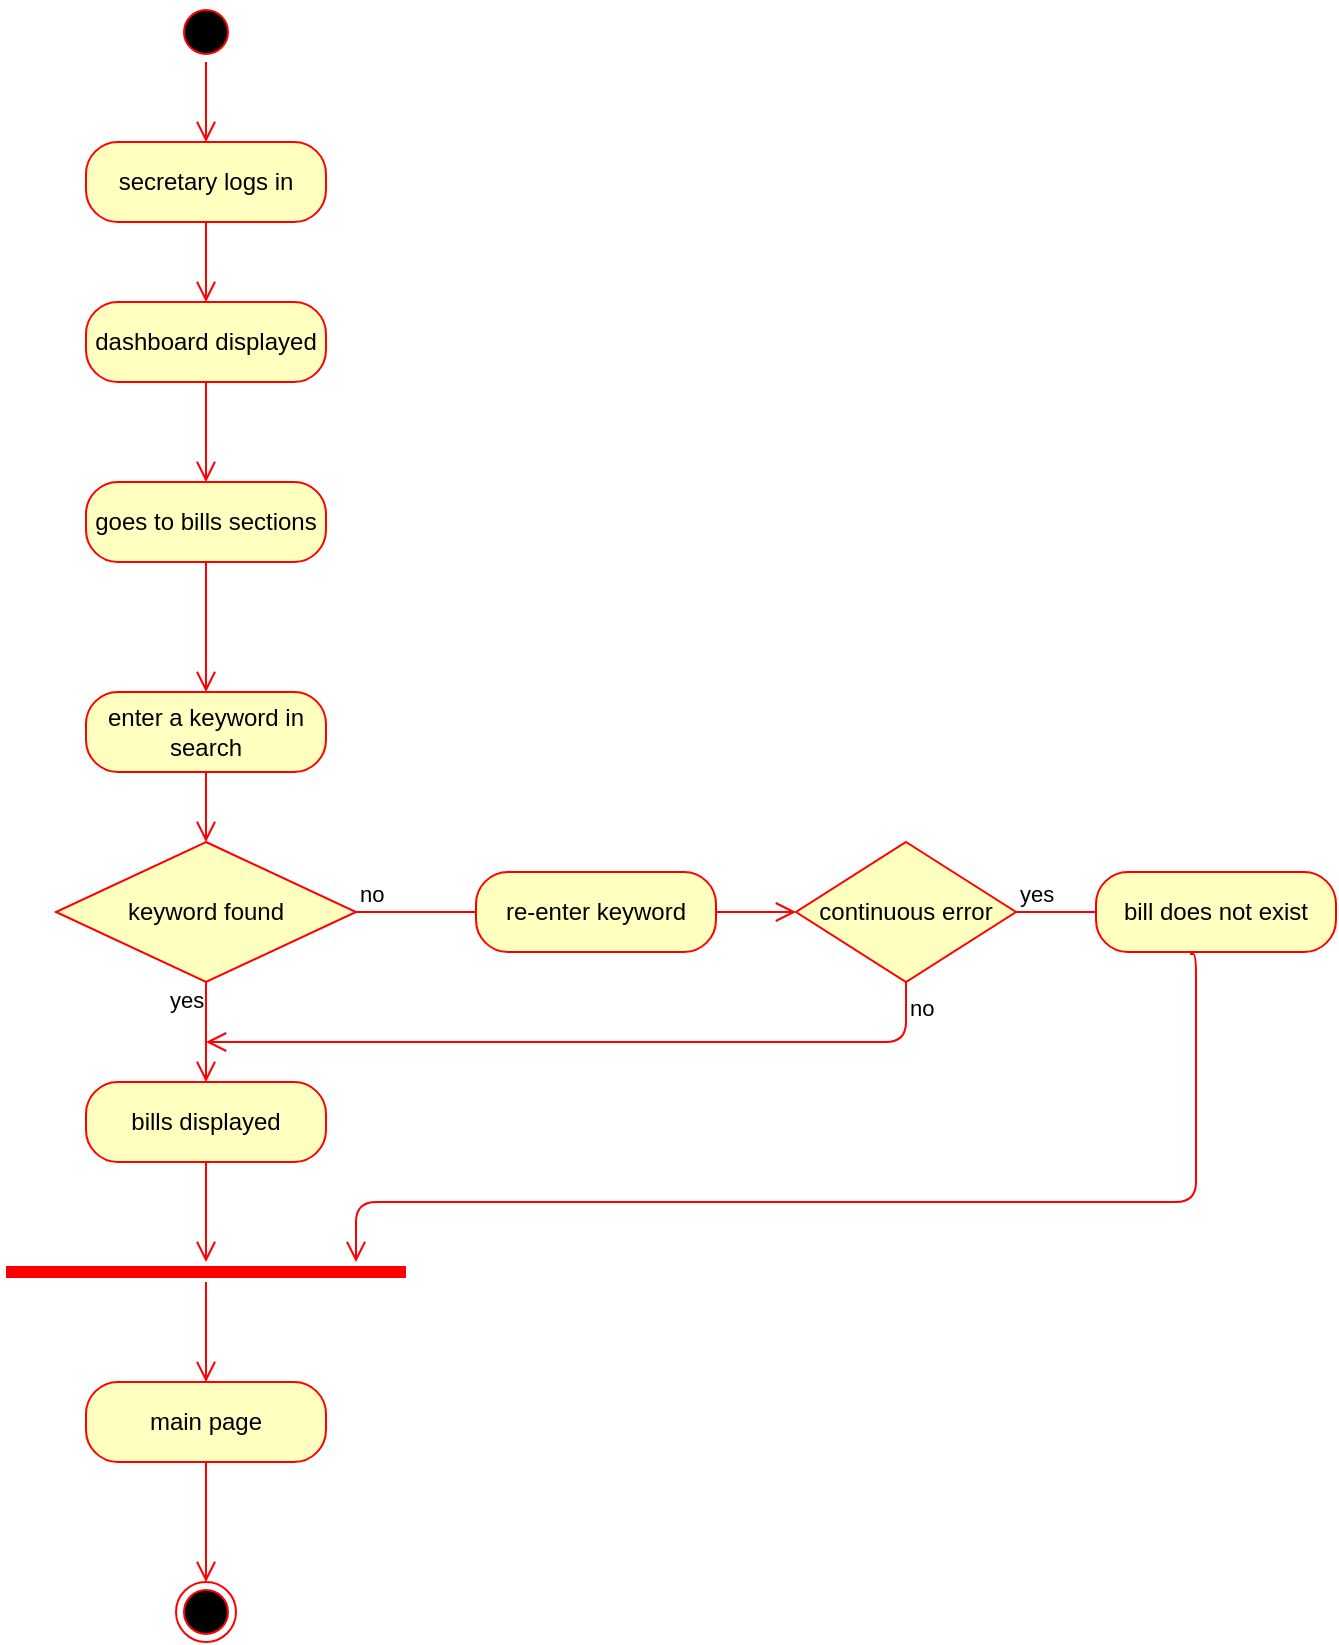 <mxfile version="13.0.8" type="github"><diagram name="Page-1" id="58cdce13-f638-feb5-8d6f-7d28b1aa9fa0"><mxGraphModel dx="946" dy="597" grid="1" gridSize="10" guides="1" tooltips="1" connect="1" arrows="1" fold="1" page="1" pageScale="1" pageWidth="1100" pageHeight="850" background="#ffffff" math="0" shadow="0"><root><mxCell id="0"/><mxCell id="1" parent="0"/><mxCell id="frNDRGZKWPYtBhW63YVn-1" value="" style="ellipse;html=1;shape=startState;fillColor=#000000;strokeColor=#ff0000;" parent="1" vertex="1"><mxGeometry x="240" y="20" width="30" height="30" as="geometry"/></mxCell><mxCell id="frNDRGZKWPYtBhW63YVn-2" value="" style="edgeStyle=orthogonalEdgeStyle;html=1;verticalAlign=bottom;endArrow=open;endSize=8;strokeColor=#ff0000;" parent="1" edge="1"><mxGeometry relative="1" as="geometry"><mxPoint x="255" y="90" as="targetPoint"/><mxPoint x="255" y="50" as="sourcePoint"/><Array as="points"><mxPoint x="255" y="80"/><mxPoint x="255" y="80"/></Array></mxGeometry></mxCell><mxCell id="frNDRGZKWPYtBhW63YVn-5" value="secretary logs in" style="rounded=1;whiteSpace=wrap;html=1;arcSize=40;fontColor=#000000;fillColor=#ffffc0;strokeColor=#ff0000;" parent="1" vertex="1"><mxGeometry x="195" y="90" width="120" height="40" as="geometry"/></mxCell><mxCell id="frNDRGZKWPYtBhW63YVn-6" value="" style="edgeStyle=orthogonalEdgeStyle;html=1;verticalAlign=bottom;endArrow=open;endSize=8;strokeColor=#ff0000;entryX=0.5;entryY=0;entryDx=0;entryDy=0;" parent="1" source="frNDRGZKWPYtBhW63YVn-5" target="frNDRGZKWPYtBhW63YVn-20" edge="1"><mxGeometry relative="1" as="geometry"><mxPoint x="255" y="160" as="targetPoint"/></mxGeometry></mxCell><mxCell id="frNDRGZKWPYtBhW63YVn-7" value="goes to bills sections" style="rounded=1;whiteSpace=wrap;html=1;arcSize=40;fontColor=#000000;fillColor=#ffffc0;strokeColor=#ff0000;" parent="1" vertex="1"><mxGeometry x="195" y="260" width="120" height="40" as="geometry"/></mxCell><mxCell id="frNDRGZKWPYtBhW63YVn-8" value="" style="edgeStyle=orthogonalEdgeStyle;html=1;verticalAlign=bottom;endArrow=open;endSize=8;strokeColor=#ff0000;entryX=0.5;entryY=0;entryDx=0;entryDy=0;" parent="1" source="frNDRGZKWPYtBhW63YVn-7" target="frNDRGZKWPYtBhW63YVn-9" edge="1"><mxGeometry relative="1" as="geometry"><mxPoint x="255" y="310" as="targetPoint"/></mxGeometry></mxCell><mxCell id="frNDRGZKWPYtBhW63YVn-9" value="enter a keyword in search" style="rounded=1;whiteSpace=wrap;html=1;arcSize=40;fontColor=#000000;fillColor=#ffffc0;strokeColor=#ff0000;" parent="1" vertex="1"><mxGeometry x="195" y="365" width="120" height="40" as="geometry"/></mxCell><mxCell id="frNDRGZKWPYtBhW63YVn-10" value="" style="edgeStyle=orthogonalEdgeStyle;html=1;verticalAlign=bottom;endArrow=open;endSize=8;strokeColor=#ff0000;entryX=0.5;entryY=0;entryDx=0;entryDy=0;" parent="1" source="frNDRGZKWPYtBhW63YVn-9" target="frNDRGZKWPYtBhW63YVn-11" edge="1"><mxGeometry relative="1" as="geometry"><mxPoint x="255" y="410" as="targetPoint"/></mxGeometry></mxCell><mxCell id="frNDRGZKWPYtBhW63YVn-11" value="keyword found" style="rhombus;whiteSpace=wrap;html=1;fillColor=#ffffc0;strokeColor=#ff0000;" parent="1" vertex="1"><mxGeometry x="180" y="440" width="150" height="70" as="geometry"/></mxCell><mxCell id="frNDRGZKWPYtBhW63YVn-12" value="no" style="edgeStyle=orthogonalEdgeStyle;html=1;align=left;verticalAlign=bottom;endArrow=open;endSize=8;strokeColor=#ff0000;entryX=0;entryY=0.5;entryDx=0;entryDy=0;" parent="1" source="frNDRGZKWPYtBhW63YVn-11" edge="1"><mxGeometry x="-1" relative="1" as="geometry"><mxPoint x="445" y="475" as="targetPoint"/><Array as="points"/></mxGeometry></mxCell><mxCell id="frNDRGZKWPYtBhW63YVn-13" value="yes" style="edgeStyle=orthogonalEdgeStyle;html=1;align=left;verticalAlign=top;endArrow=open;endSize=8;strokeColor=#ff0000;entryX=0.5;entryY=0;entryDx=0;entryDy=0;" parent="1" source="frNDRGZKWPYtBhW63YVn-11" target="frNDRGZKWPYtBhW63YVn-17" edge="1"><mxGeometry x="-0.778" y="-22" relative="1" as="geometry"><mxPoint x="205" y="510" as="targetPoint"/><mxPoint x="2" y="-10" as="offset"/></mxGeometry></mxCell><mxCell id="frNDRGZKWPYtBhW63YVn-17" value="bills displayed" style="rounded=1;whiteSpace=wrap;html=1;arcSize=40;fontColor=#000000;fillColor=#ffffc0;strokeColor=#ff0000;" parent="1" vertex="1"><mxGeometry x="195" y="560" width="120" height="40" as="geometry"/></mxCell><mxCell id="frNDRGZKWPYtBhW63YVn-18" value="" style="edgeStyle=orthogonalEdgeStyle;html=1;verticalAlign=bottom;endArrow=open;endSize=8;strokeColor=#ff0000;entryX=0.5;entryY=0;entryDx=0;entryDy=0;" parent="1" source="frNDRGZKWPYtBhW63YVn-17" edge="1"><mxGeometry relative="1" as="geometry"><mxPoint x="255" y="650" as="targetPoint"/></mxGeometry></mxCell><mxCell id="frNDRGZKWPYtBhW63YVn-20" value="dashboard displayed" style="rounded=1;whiteSpace=wrap;html=1;arcSize=40;fontColor=#000000;fillColor=#ffffc0;strokeColor=#ff0000;" parent="1" vertex="1"><mxGeometry x="195" y="170" width="120" height="40" as="geometry"/></mxCell><mxCell id="frNDRGZKWPYtBhW63YVn-21" value="" style="edgeStyle=orthogonalEdgeStyle;html=1;verticalAlign=bottom;endArrow=open;endSize=8;strokeColor=#ff0000;entryX=0.5;entryY=0;entryDx=0;entryDy=0;" parent="1" source="frNDRGZKWPYtBhW63YVn-20" target="frNDRGZKWPYtBhW63YVn-7" edge="1"><mxGeometry relative="1" as="geometry"><mxPoint x="255" y="250" as="targetPoint"/></mxGeometry></mxCell><mxCell id="frNDRGZKWPYtBhW63YVn-28" value="continuous error" style="rhombus;whiteSpace=wrap;html=1;fillColor=#ffffc0;strokeColor=#ff0000;" parent="1" vertex="1"><mxGeometry x="550" y="440" width="110" height="70" as="geometry"/></mxCell><mxCell id="frNDRGZKWPYtBhW63YVn-29" value="yes" style="edgeStyle=orthogonalEdgeStyle;html=1;align=left;verticalAlign=bottom;endArrow=open;endSize=8;strokeColor=#ff0000;" parent="1" source="frNDRGZKWPYtBhW63YVn-28" edge="1"><mxGeometry x="-1" relative="1" as="geometry"><mxPoint x="780" y="475" as="targetPoint"/><Array as="points"><mxPoint x="757" y="475"/></Array></mxGeometry></mxCell><mxCell id="frNDRGZKWPYtBhW63YVn-30" value="no" style="edgeStyle=orthogonalEdgeStyle;html=1;align=left;verticalAlign=top;endArrow=open;endSize=8;strokeColor=#ff0000;" parent="1" source="frNDRGZKWPYtBhW63YVn-28" edge="1"><mxGeometry x="-1" relative="1" as="geometry"><mxPoint x="255" y="540" as="targetPoint"/><Array as="points"><mxPoint x="605" y="540"/></Array></mxGeometry></mxCell><mxCell id="frNDRGZKWPYtBhW63YVn-31" value="re-enter keyword" style="rounded=1;whiteSpace=wrap;html=1;arcSize=40;fontColor=#000000;fillColor=#ffffc0;strokeColor=#ff0000;" parent="1" vertex="1"><mxGeometry x="390" y="455" width="120" height="40" as="geometry"/></mxCell><mxCell id="frNDRGZKWPYtBhW63YVn-35" value="" style="edgeStyle=orthogonalEdgeStyle;html=1;verticalAlign=bottom;endArrow=open;endSize=8;strokeColor=#ff0000;exitX=1;exitY=0.5;exitDx=0;exitDy=0;entryX=0;entryY=0.5;entryDx=0;entryDy=0;" parent="1" source="frNDRGZKWPYtBhW63YVn-31" target="frNDRGZKWPYtBhW63YVn-28" edge="1"><mxGeometry relative="1" as="geometry"><mxPoint x="625" y="475" as="targetPoint"/><mxPoint x="565" y="570" as="sourcePoint"/></mxGeometry></mxCell><mxCell id="frNDRGZKWPYtBhW63YVn-36" value="bill does not exist" style="rounded=1;whiteSpace=wrap;html=1;arcSize=40;fontColor=#000000;fillColor=#ffffc0;strokeColor=#ff0000;" parent="1" vertex="1"><mxGeometry x="700" y="455" width="120" height="40" as="geometry"/></mxCell><mxCell id="frNDRGZKWPYtBhW63YVn-38" value="" style="shape=line;html=1;strokeWidth=6;strokeColor=#ff0000;" parent="1" vertex="1"><mxGeometry x="155" y="650" width="200" height="10" as="geometry"/></mxCell><mxCell id="frNDRGZKWPYtBhW63YVn-39" value="" style="edgeStyle=orthogonalEdgeStyle;html=1;verticalAlign=bottom;endArrow=open;endSize=8;strokeColor=#ff0000;" parent="1" source="frNDRGZKWPYtBhW63YVn-38" edge="1"><mxGeometry relative="1" as="geometry"><mxPoint x="255" y="710" as="targetPoint"/></mxGeometry></mxCell><mxCell id="frNDRGZKWPYtBhW63YVn-41" value="" style="edgeStyle=orthogonalEdgeStyle;html=1;verticalAlign=bottom;endArrow=open;endSize=8;strokeColor=#ff0000;exitX=0.392;exitY=1.025;exitDx=0;exitDy=0;exitPerimeter=0;" parent="1" source="frNDRGZKWPYtBhW63YVn-36" edge="1"><mxGeometry relative="1" as="geometry"><mxPoint x="330" y="650" as="targetPoint"/><mxPoint x="749.5" y="535" as="sourcePoint"/><Array as="points"><mxPoint x="750" y="496"/><mxPoint x="750" y="620"/><mxPoint x="330" y="620"/></Array></mxGeometry></mxCell><mxCell id="frNDRGZKWPYtBhW63YVn-46" value="main page" style="rounded=1;whiteSpace=wrap;html=1;arcSize=40;fontColor=#000000;fillColor=#ffffc0;strokeColor=#ff0000;" parent="1" vertex="1"><mxGeometry x="195" y="710" width="120" height="40" as="geometry"/></mxCell><mxCell id="frNDRGZKWPYtBhW63YVn-47" value="" style="edgeStyle=orthogonalEdgeStyle;html=1;verticalAlign=bottom;endArrow=open;endSize=8;strokeColor=#ff0000;" parent="1" source="frNDRGZKWPYtBhW63YVn-46" edge="1"><mxGeometry relative="1" as="geometry"><mxPoint x="255" y="810" as="targetPoint"/></mxGeometry></mxCell><mxCell id="frNDRGZKWPYtBhW63YVn-48" value="" style="ellipse;html=1;shape=endState;fillColor=#000000;strokeColor=#ff0000;" parent="1" vertex="1"><mxGeometry x="240" y="810" width="30" height="30" as="geometry"/></mxCell></root></mxGraphModel></diagram></mxfile>